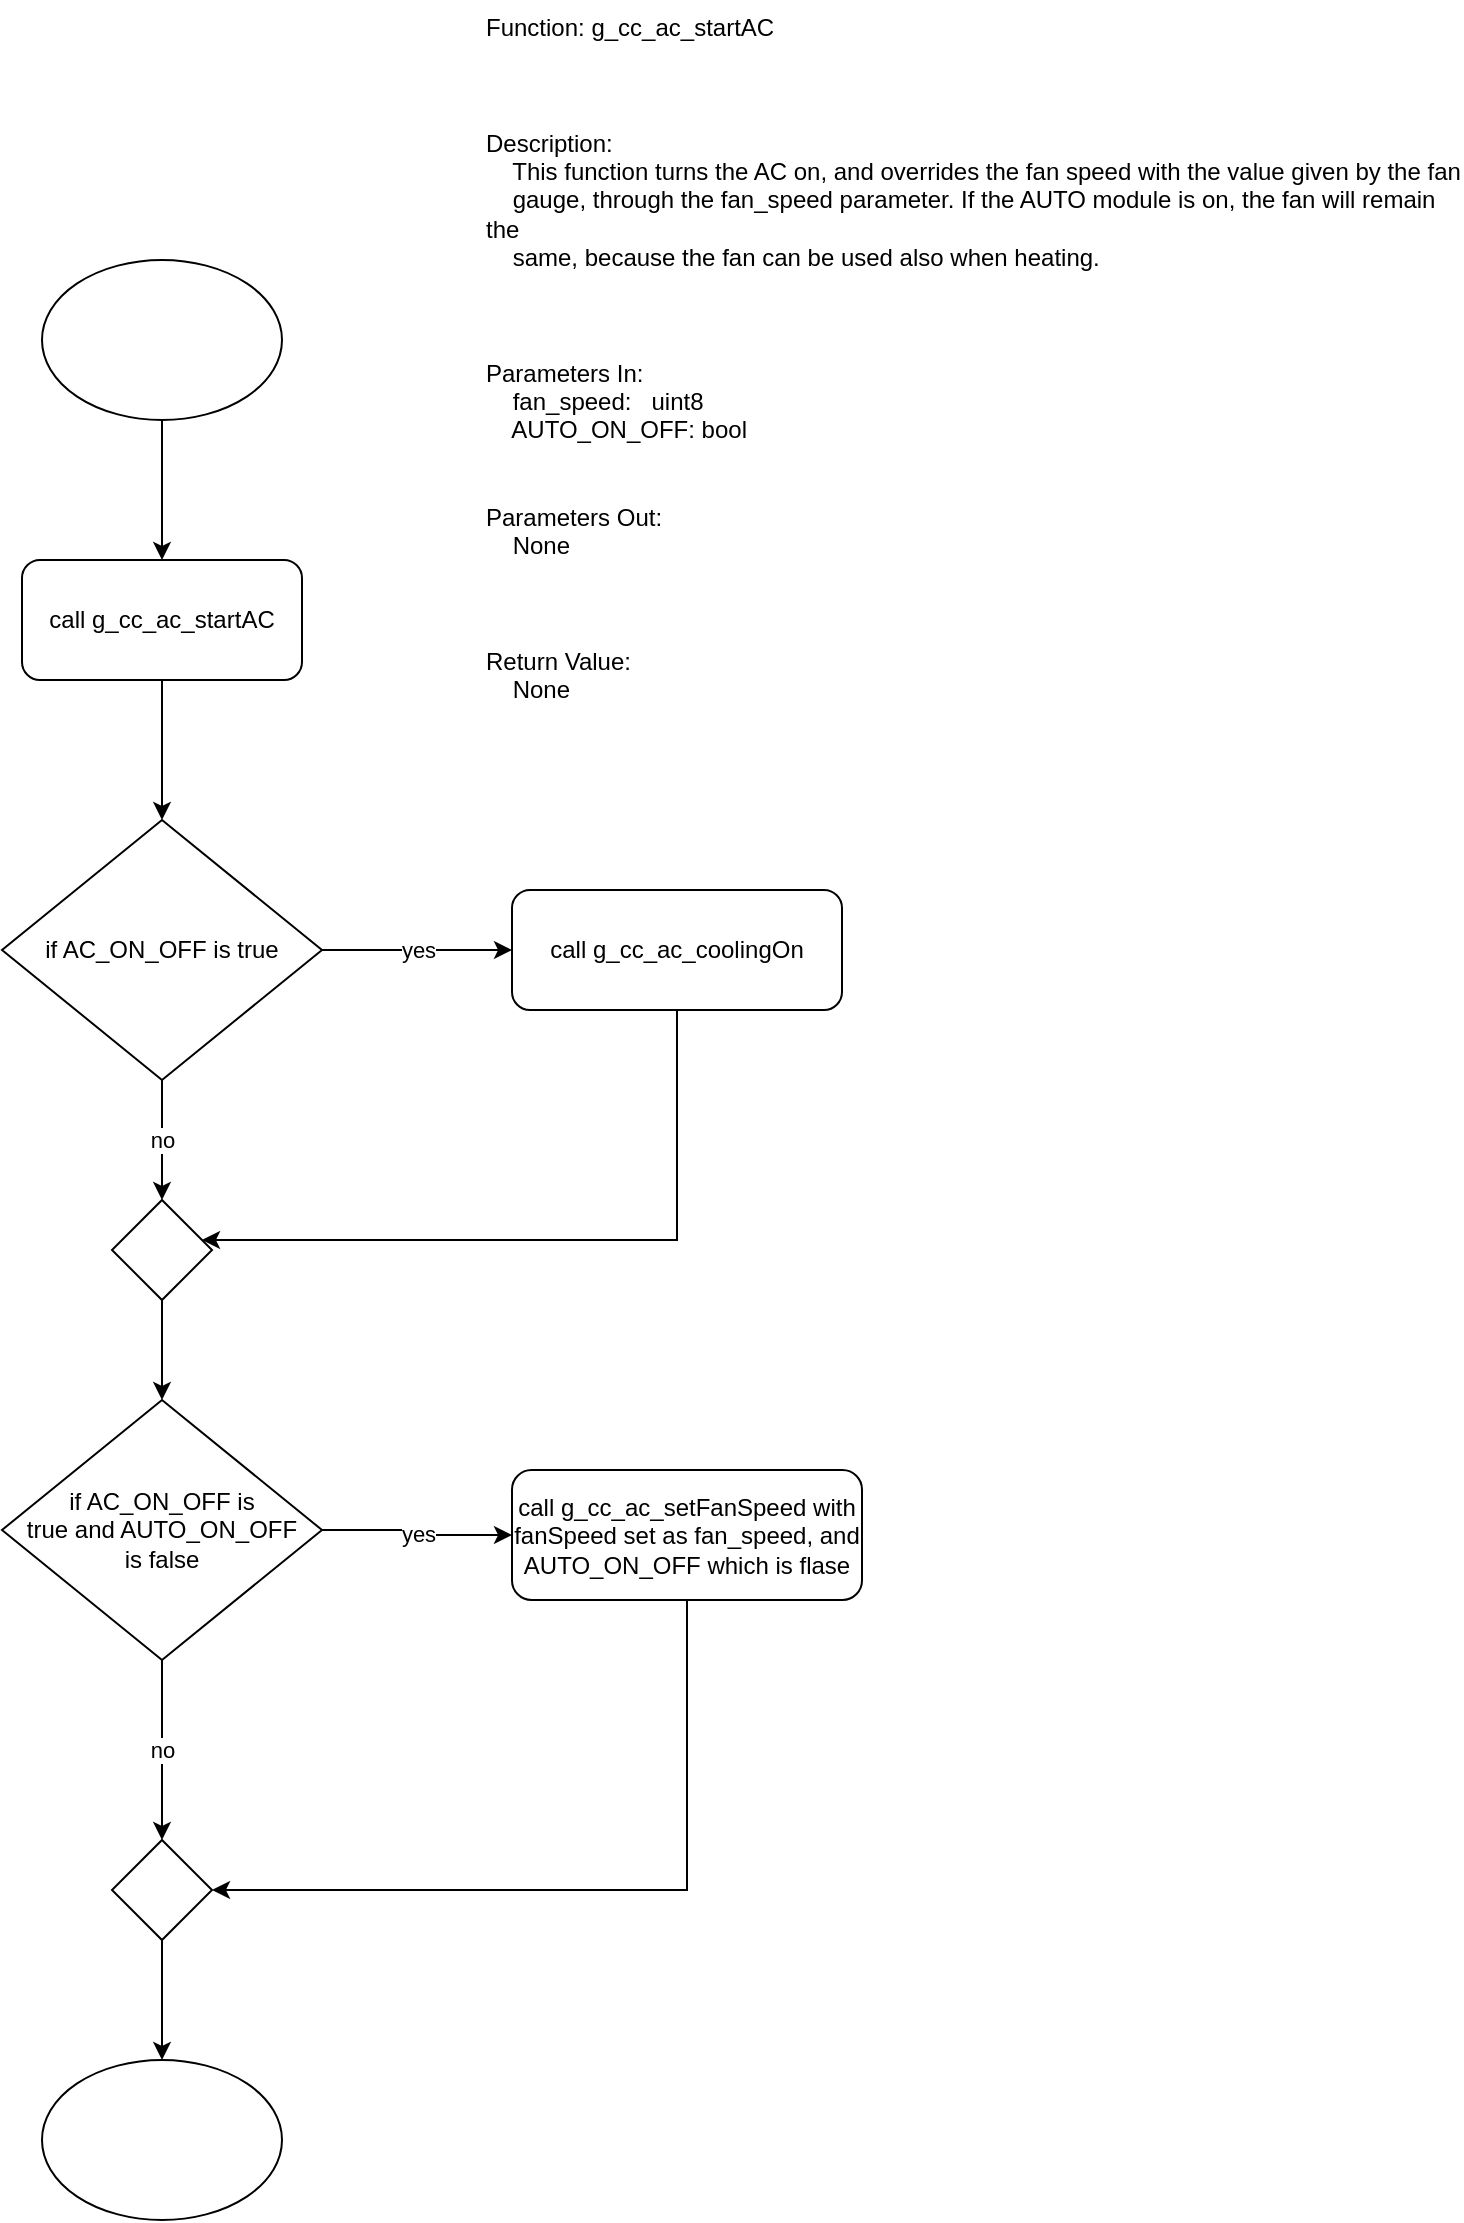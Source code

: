 <mxfile version="21.6.6" type="device">
  <diagram name="Page-1" id="vf4WK48bpGVu0m8XkKWo">
    <mxGraphModel dx="1376" dy="768" grid="1" gridSize="10" guides="1" tooltips="1" connect="1" arrows="1" fold="1" page="1" pageScale="1" pageWidth="850" pageHeight="1100" background="#ffffff" math="0" shadow="0">
      <root>
        <mxCell id="0" />
        <mxCell id="1" parent="0" />
        <mxCell id="gBcZOe4BovccMPCMdeSZ-1" value="Function: g_cc_ac_startAC&#xa;&#xa;&#xa;&#xa;Description:&#xa;    This function turns the AC on, and overrides the fan speed with the value given by the fan &#xa;    gauge, through the fan_speed parameter. If the AUTO module is on, the fan will remain the &#xa;    same, because the fan can be used also when heating.&#xa;&#xa;&#xa;&#xa;Parameters In:&#xa;    fan_speed:   uint8 &#xa;    AUTO_ON_OFF: bool &#xa;&#xa;&#xa;Parameters Out:&#xa;    None&#xa;&#xa;&#xa;&#xa;Return Value:&#xa;    None" style="text;whiteSpace=wrap;" vertex="1" parent="1">
          <mxGeometry x="360" y="10" width="490" height="370" as="geometry" />
        </mxCell>
        <mxCell id="gBcZOe4BovccMPCMdeSZ-3" style="edgeStyle=orthogonalEdgeStyle;rounded=0;orthogonalLoop=1;jettySize=auto;html=1;" edge="1" parent="1" source="gBcZOe4BovccMPCMdeSZ-2" target="gBcZOe4BovccMPCMdeSZ-4">
          <mxGeometry relative="1" as="geometry">
            <mxPoint x="200" y="260" as="targetPoint" />
          </mxGeometry>
        </mxCell>
        <mxCell id="gBcZOe4BovccMPCMdeSZ-2" value="" style="ellipse;whiteSpace=wrap;html=1;" vertex="1" parent="1">
          <mxGeometry x="140" y="140" width="120" height="80" as="geometry" />
        </mxCell>
        <mxCell id="gBcZOe4BovccMPCMdeSZ-5" style="edgeStyle=orthogonalEdgeStyle;rounded=0;orthogonalLoop=1;jettySize=auto;html=1;entryX=0.5;entryY=0;entryDx=0;entryDy=0;" edge="1" parent="1" source="gBcZOe4BovccMPCMdeSZ-4" target="gBcZOe4BovccMPCMdeSZ-8">
          <mxGeometry relative="1" as="geometry">
            <mxPoint x="200" y="420" as="targetPoint" />
          </mxGeometry>
        </mxCell>
        <mxCell id="gBcZOe4BovccMPCMdeSZ-4" value="call&amp;nbsp;g_cc_ac_startAC" style="rounded=1;whiteSpace=wrap;html=1;" vertex="1" parent="1">
          <mxGeometry x="130" y="290" width="140" height="60" as="geometry" />
        </mxCell>
        <mxCell id="gBcZOe4BovccMPCMdeSZ-6" value="yes" style="edgeStyle=orthogonalEdgeStyle;rounded=0;orthogonalLoop=1;jettySize=auto;html=1;" edge="1" parent="1" source="gBcZOe4BovccMPCMdeSZ-8" target="gBcZOe4BovccMPCMdeSZ-10">
          <mxGeometry relative="1" as="geometry">
            <mxPoint x="370" y="485" as="targetPoint" />
          </mxGeometry>
        </mxCell>
        <mxCell id="gBcZOe4BovccMPCMdeSZ-7" value="no" style="edgeStyle=orthogonalEdgeStyle;rounded=0;orthogonalLoop=1;jettySize=auto;html=1;exitX=0.5;exitY=1;exitDx=0;exitDy=0;entryX=0.5;entryY=0;entryDx=0;entryDy=0;" edge="1" parent="1" source="gBcZOe4BovccMPCMdeSZ-8" target="gBcZOe4BovccMPCMdeSZ-12">
          <mxGeometry relative="1" as="geometry" />
        </mxCell>
        <mxCell id="gBcZOe4BovccMPCMdeSZ-8" value="if AC_ON_OFF is true" style="rhombus;whiteSpace=wrap;html=1;" vertex="1" parent="1">
          <mxGeometry x="120" y="420" width="160" height="130" as="geometry" />
        </mxCell>
        <mxCell id="gBcZOe4BovccMPCMdeSZ-9" style="edgeStyle=orthogonalEdgeStyle;rounded=0;orthogonalLoop=1;jettySize=auto;html=1;" edge="1" parent="1" source="gBcZOe4BovccMPCMdeSZ-10" target="gBcZOe4BovccMPCMdeSZ-12">
          <mxGeometry relative="1" as="geometry">
            <mxPoint x="320" y="650" as="targetPoint" />
            <Array as="points">
              <mxPoint x="458" y="630" />
            </Array>
          </mxGeometry>
        </mxCell>
        <mxCell id="gBcZOe4BovccMPCMdeSZ-10" value="call&amp;nbsp;g_cc_ac_coolingOn" style="rounded=1;whiteSpace=wrap;html=1;" vertex="1" parent="1">
          <mxGeometry x="375" y="455" width="165" height="60" as="geometry" />
        </mxCell>
        <mxCell id="gBcZOe4BovccMPCMdeSZ-11" style="edgeStyle=orthogonalEdgeStyle;rounded=0;orthogonalLoop=1;jettySize=auto;html=1;exitX=0.5;exitY=1;exitDx=0;exitDy=0;" edge="1" parent="1" source="gBcZOe4BovccMPCMdeSZ-12" target="gBcZOe4BovccMPCMdeSZ-15">
          <mxGeometry relative="1" as="geometry">
            <mxPoint x="200" y="730" as="targetPoint" />
          </mxGeometry>
        </mxCell>
        <mxCell id="gBcZOe4BovccMPCMdeSZ-12" value="" style="rhombus;whiteSpace=wrap;html=1;" vertex="1" parent="1">
          <mxGeometry x="175" y="610" width="50" height="50" as="geometry" />
        </mxCell>
        <mxCell id="gBcZOe4BovccMPCMdeSZ-13" value="yes" style="edgeStyle=orthogonalEdgeStyle;rounded=0;orthogonalLoop=1;jettySize=auto;html=1;" edge="1" parent="1" source="gBcZOe4BovccMPCMdeSZ-15" target="gBcZOe4BovccMPCMdeSZ-17">
          <mxGeometry relative="1" as="geometry">
            <mxPoint x="350" y="775" as="targetPoint" />
          </mxGeometry>
        </mxCell>
        <mxCell id="gBcZOe4BovccMPCMdeSZ-14" value="no" style="edgeStyle=orthogonalEdgeStyle;rounded=0;orthogonalLoop=1;jettySize=auto;html=1;entryX=0.5;entryY=0;entryDx=0;entryDy=0;" edge="1" parent="1" source="gBcZOe4BovccMPCMdeSZ-15" target="gBcZOe4BovccMPCMdeSZ-19">
          <mxGeometry relative="1" as="geometry" />
        </mxCell>
        <mxCell id="gBcZOe4BovccMPCMdeSZ-15" value="if AC_ON_OFF is&lt;br&gt;true and AUTO_ON_OFF&lt;br&gt;is false" style="rhombus;whiteSpace=wrap;html=1;" vertex="1" parent="1">
          <mxGeometry x="120" y="710" width="160" height="130" as="geometry" />
        </mxCell>
        <mxCell id="gBcZOe4BovccMPCMdeSZ-16" style="edgeStyle=orthogonalEdgeStyle;rounded=0;orthogonalLoop=1;jettySize=auto;html=1;" edge="1" parent="1" source="gBcZOe4BovccMPCMdeSZ-17" target="gBcZOe4BovccMPCMdeSZ-19">
          <mxGeometry relative="1" as="geometry">
            <mxPoint x="462.5" y="930" as="targetPoint" />
            <Array as="points">
              <mxPoint x="463" y="955" />
            </Array>
          </mxGeometry>
        </mxCell>
        <mxCell id="gBcZOe4BovccMPCMdeSZ-17" value="call g_cc_ac_setFanSpeed with fanSpeed set as fan_speed, and AUTO_ON_OFF which is flase" style="rounded=1;whiteSpace=wrap;html=1;" vertex="1" parent="1">
          <mxGeometry x="375" y="745" width="175" height="65" as="geometry" />
        </mxCell>
        <mxCell id="gBcZOe4BovccMPCMdeSZ-18" style="edgeStyle=orthogonalEdgeStyle;rounded=0;orthogonalLoop=1;jettySize=auto;html=1;" edge="1" parent="1" source="gBcZOe4BovccMPCMdeSZ-19" target="gBcZOe4BovccMPCMdeSZ-20">
          <mxGeometry relative="1" as="geometry">
            <mxPoint x="200" y="1030" as="targetPoint" />
          </mxGeometry>
        </mxCell>
        <mxCell id="gBcZOe4BovccMPCMdeSZ-19" value="" style="rhombus;whiteSpace=wrap;html=1;" vertex="1" parent="1">
          <mxGeometry x="175" y="930" width="50" height="50" as="geometry" />
        </mxCell>
        <mxCell id="gBcZOe4BovccMPCMdeSZ-20" value="" style="ellipse;whiteSpace=wrap;html=1;" vertex="1" parent="1">
          <mxGeometry x="140" y="1040" width="120" height="80" as="geometry" />
        </mxCell>
      </root>
    </mxGraphModel>
  </diagram>
</mxfile>
